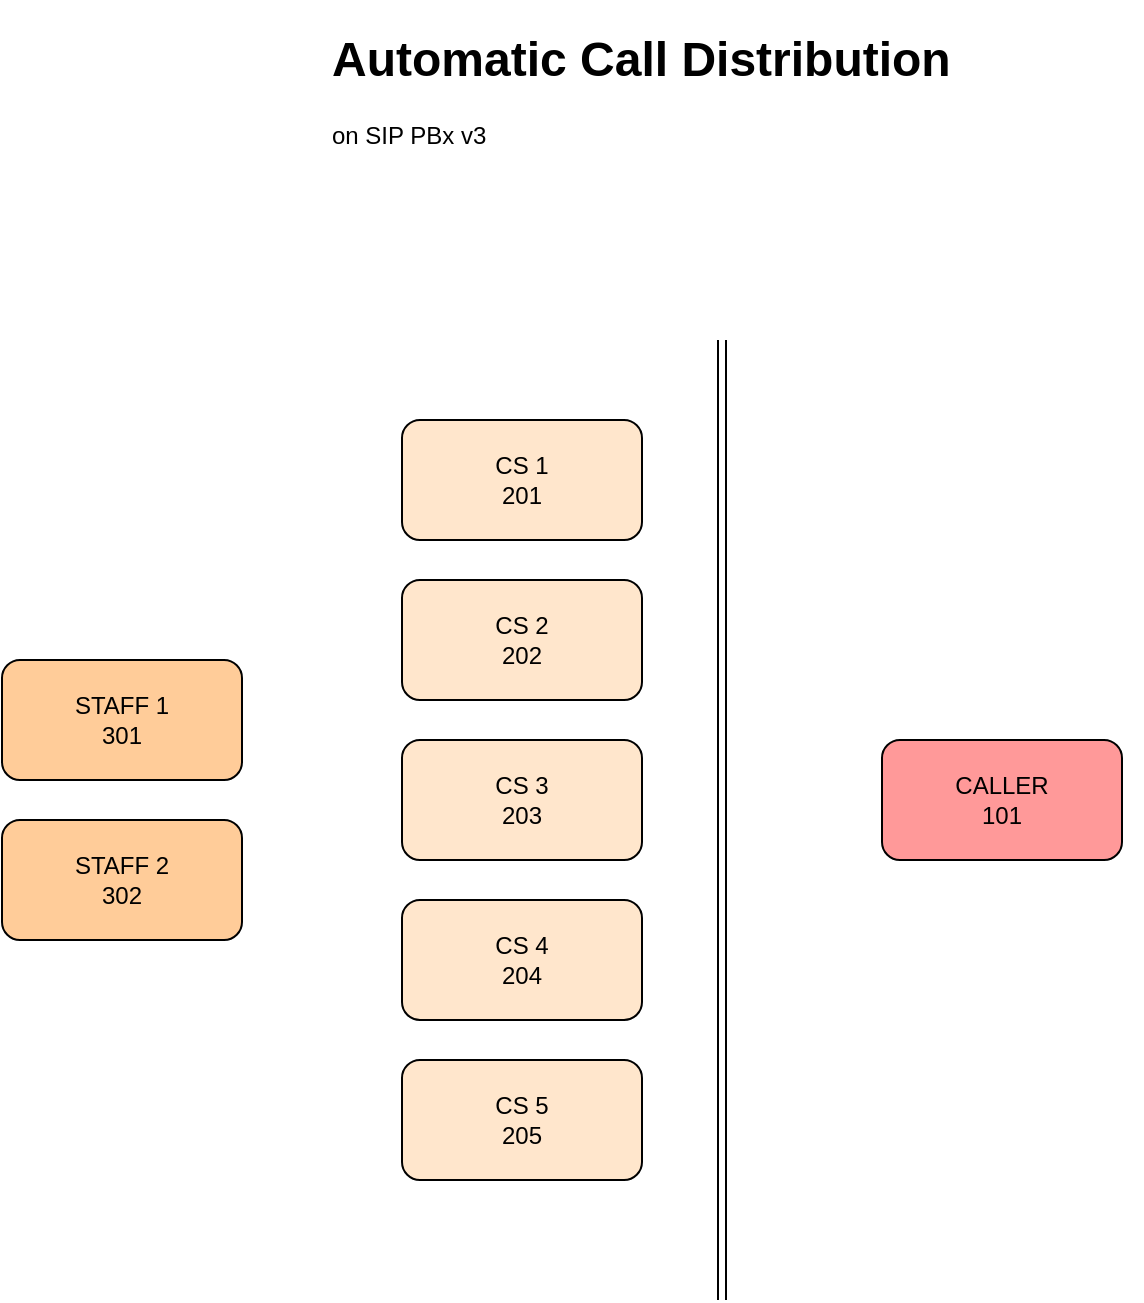 <mxfile version="22.1.11" type="github">
  <diagram name="Page-1" id="wm8iPYi2ckH33cWcQ5Rt">
    <mxGraphModel dx="1194" dy="639" grid="1" gridSize="10" guides="1" tooltips="1" connect="1" arrows="1" fold="1" page="1" pageScale="1" pageWidth="4681" pageHeight="3300" math="0" shadow="0">
      <root>
        <mxCell id="0" />
        <mxCell id="1" parent="0" />
        <mxCell id="vzbgIujVN7UDoNvRMisL-1" value="&lt;h1&gt;Automatic Call Distribution&lt;/h1&gt;&lt;p&gt;on SIP PBx v3&lt;/p&gt;" style="text;html=1;strokeColor=none;fillColor=none;spacing=5;spacingTop=-20;whiteSpace=wrap;overflow=hidden;rounded=0;" parent="1" vertex="1">
          <mxGeometry x="200" y="80" width="410" height="120" as="geometry" />
        </mxCell>
        <mxCell id="vzbgIujVN7UDoNvRMisL-2" value="STAFF 1&lt;br&gt;301" style="rounded=1;whiteSpace=wrap;html=1;fillColor=#FFCC99;" parent="1" vertex="1">
          <mxGeometry x="40" y="400" width="120" height="60" as="geometry" />
        </mxCell>
        <mxCell id="vzbgIujVN7UDoNvRMisL-3" value="STAFF 2&lt;br&gt;302" style="rounded=1;whiteSpace=wrap;html=1;fillColor=#FFCC99;" parent="1" vertex="1">
          <mxGeometry x="40" y="480" width="120" height="60" as="geometry" />
        </mxCell>
        <mxCell id="vzbgIujVN7UDoNvRMisL-4" value="CALLER&lt;br&gt;101" style="rounded=1;whiteSpace=wrap;html=1;fillColor=#FF9999;" parent="1" vertex="1">
          <mxGeometry x="480" y="440" width="120" height="60" as="geometry" />
        </mxCell>
        <mxCell id="vzbgIujVN7UDoNvRMisL-5" value="CS 5&lt;br&gt;205" style="rounded=1;whiteSpace=wrap;html=1;fillColor=#FFE6CC;" parent="1" vertex="1">
          <mxGeometry x="240" y="600" width="120" height="60" as="geometry" />
        </mxCell>
        <mxCell id="vzbgIujVN7UDoNvRMisL-8" value="CS 2&lt;br&gt;202" style="rounded=1;whiteSpace=wrap;html=1;fillColor=#FFE6CC;" parent="1" vertex="1">
          <mxGeometry x="240" y="360" width="120" height="60" as="geometry" />
        </mxCell>
        <mxCell id="vzbgIujVN7UDoNvRMisL-9" value="CS 3&lt;br&gt;203" style="rounded=1;whiteSpace=wrap;html=1;fillColor=#FFE6CC;" parent="1" vertex="1">
          <mxGeometry x="240" y="440" width="120" height="60" as="geometry" />
        </mxCell>
        <mxCell id="vzbgIujVN7UDoNvRMisL-10" value="CS 4&lt;br&gt;204" style="rounded=1;whiteSpace=wrap;html=1;fillColor=#FFE6CC;" parent="1" vertex="1">
          <mxGeometry x="240" y="520" width="120" height="60" as="geometry" />
        </mxCell>
        <mxCell id="vzbgIujVN7UDoNvRMisL-14" value="CS 1&lt;br&gt;201" style="rounded=1;whiteSpace=wrap;html=1;fillColor=#FFE6CC;" parent="1" vertex="1">
          <mxGeometry x="240" y="280" width="120" height="60" as="geometry" />
        </mxCell>
        <mxCell id="vzbgIujVN7UDoNvRMisL-18" value="" style="endArrow=none;html=1;rounded=0;shape=link;" parent="1" edge="1">
          <mxGeometry width="50" height="50" relative="1" as="geometry">
            <mxPoint x="400" y="720" as="sourcePoint" />
            <mxPoint x="400" y="240" as="targetPoint" />
          </mxGeometry>
        </mxCell>
      </root>
    </mxGraphModel>
  </diagram>
</mxfile>
